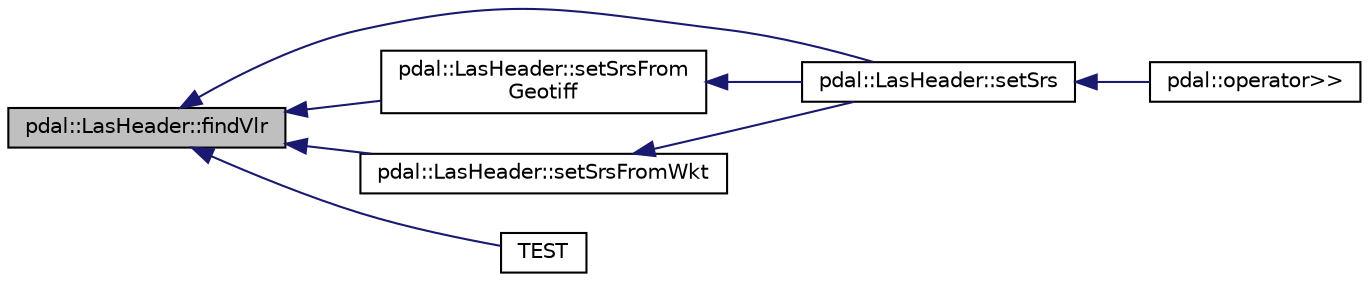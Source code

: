 digraph "pdal::LasHeader::findVlr"
{
  edge [fontname="Helvetica",fontsize="10",labelfontname="Helvetica",labelfontsize="10"];
  node [fontname="Helvetica",fontsize="10",shape=record];
  rankdir="LR";
  Node1 [label="pdal::LasHeader::findVlr",height=0.2,width=0.4,color="black", fillcolor="grey75", style="filled", fontcolor="black"];
  Node1 -> Node2 [dir="back",color="midnightblue",fontsize="10",style="solid",fontname="Helvetica"];
  Node2 [label="pdal::LasHeader::setSrs",height=0.2,width=0.4,color="black", fillcolor="white", style="filled",URL="$classpdal_1_1LasHeader.html#a940d819d418dcd815466fe98f292dab5"];
  Node2 -> Node3 [dir="back",color="midnightblue",fontsize="10",style="solid",fontname="Helvetica"];
  Node3 [label="pdal::operator\>\>",height=0.2,width=0.4,color="black", fillcolor="white", style="filled",URL="$namespacepdal.html#a96d3d7266c452f1ea279b43b78dd43d1"];
  Node1 -> Node4 [dir="back",color="midnightblue",fontsize="10",style="solid",fontname="Helvetica"];
  Node4 [label="pdal::LasHeader::setSrsFrom\lGeotiff",height=0.2,width=0.4,color="black", fillcolor="white", style="filled",URL="$classpdal_1_1LasHeader.html#a8b168184a6c0c2d223cc5ce4197bbebb"];
  Node4 -> Node2 [dir="back",color="midnightblue",fontsize="10",style="solid",fontname="Helvetica"];
  Node1 -> Node5 [dir="back",color="midnightblue",fontsize="10",style="solid",fontname="Helvetica"];
  Node5 [label="pdal::LasHeader::setSrsFromWkt",height=0.2,width=0.4,color="black", fillcolor="white", style="filled",URL="$classpdal_1_1LasHeader.html#a61632ae01a0cbb279c3b15f4e6878c44"];
  Node5 -> Node2 [dir="back",color="midnightblue",fontsize="10",style="solid",fontname="Helvetica"];
  Node1 -> Node6 [dir="back",color="midnightblue",fontsize="10",style="solid",fontname="Helvetica"];
  Node6 [label="TEST",height=0.2,width=0.4,color="black", fillcolor="white", style="filled",URL="$LasWriterTest_8cpp.html#a25769097df1e2560a063c4d15157dd5b"];
}
